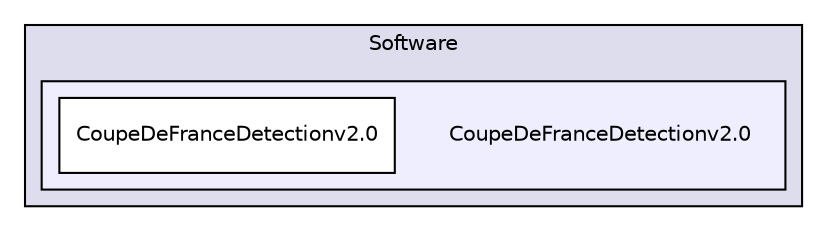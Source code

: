 digraph "/media/nicolas/A600540B0053E13B/Users/nicolas/Documents/Ecole/ISEN/Projet/Coupe de France/Module Detection/Software/CoupeDeFranceDetectionv2.0" {
  compound=true
  node [ fontsize="10", fontname="Helvetica"];
  edge [ labelfontsize="10", labelfontname="Helvetica"];
  subgraph clusterdir_6428482268d06d1081d00a42a6178567 {
    graph [ bgcolor="#ddddee", pencolor="black", label="Software" fontname="Helvetica", fontsize="10", URL="dir_6428482268d06d1081d00a42a6178567.html"]
  subgraph clusterdir_5926def5425b48b63315f05fea0c77c6 {
    graph [ bgcolor="#eeeeff", pencolor="black", label="" URL="dir_5926def5425b48b63315f05fea0c77c6.html"];
    dir_5926def5425b48b63315f05fea0c77c6 [shape=plaintext label="CoupeDeFranceDetectionv2.0"];
    dir_c37e1fae7f1d0415a66ec6235efc99c2 [shape=box label="CoupeDeFranceDetectionv2.0" color="black" fillcolor="white" style="filled" URL="dir_c37e1fae7f1d0415a66ec6235efc99c2.html"];
  }
  }
}
